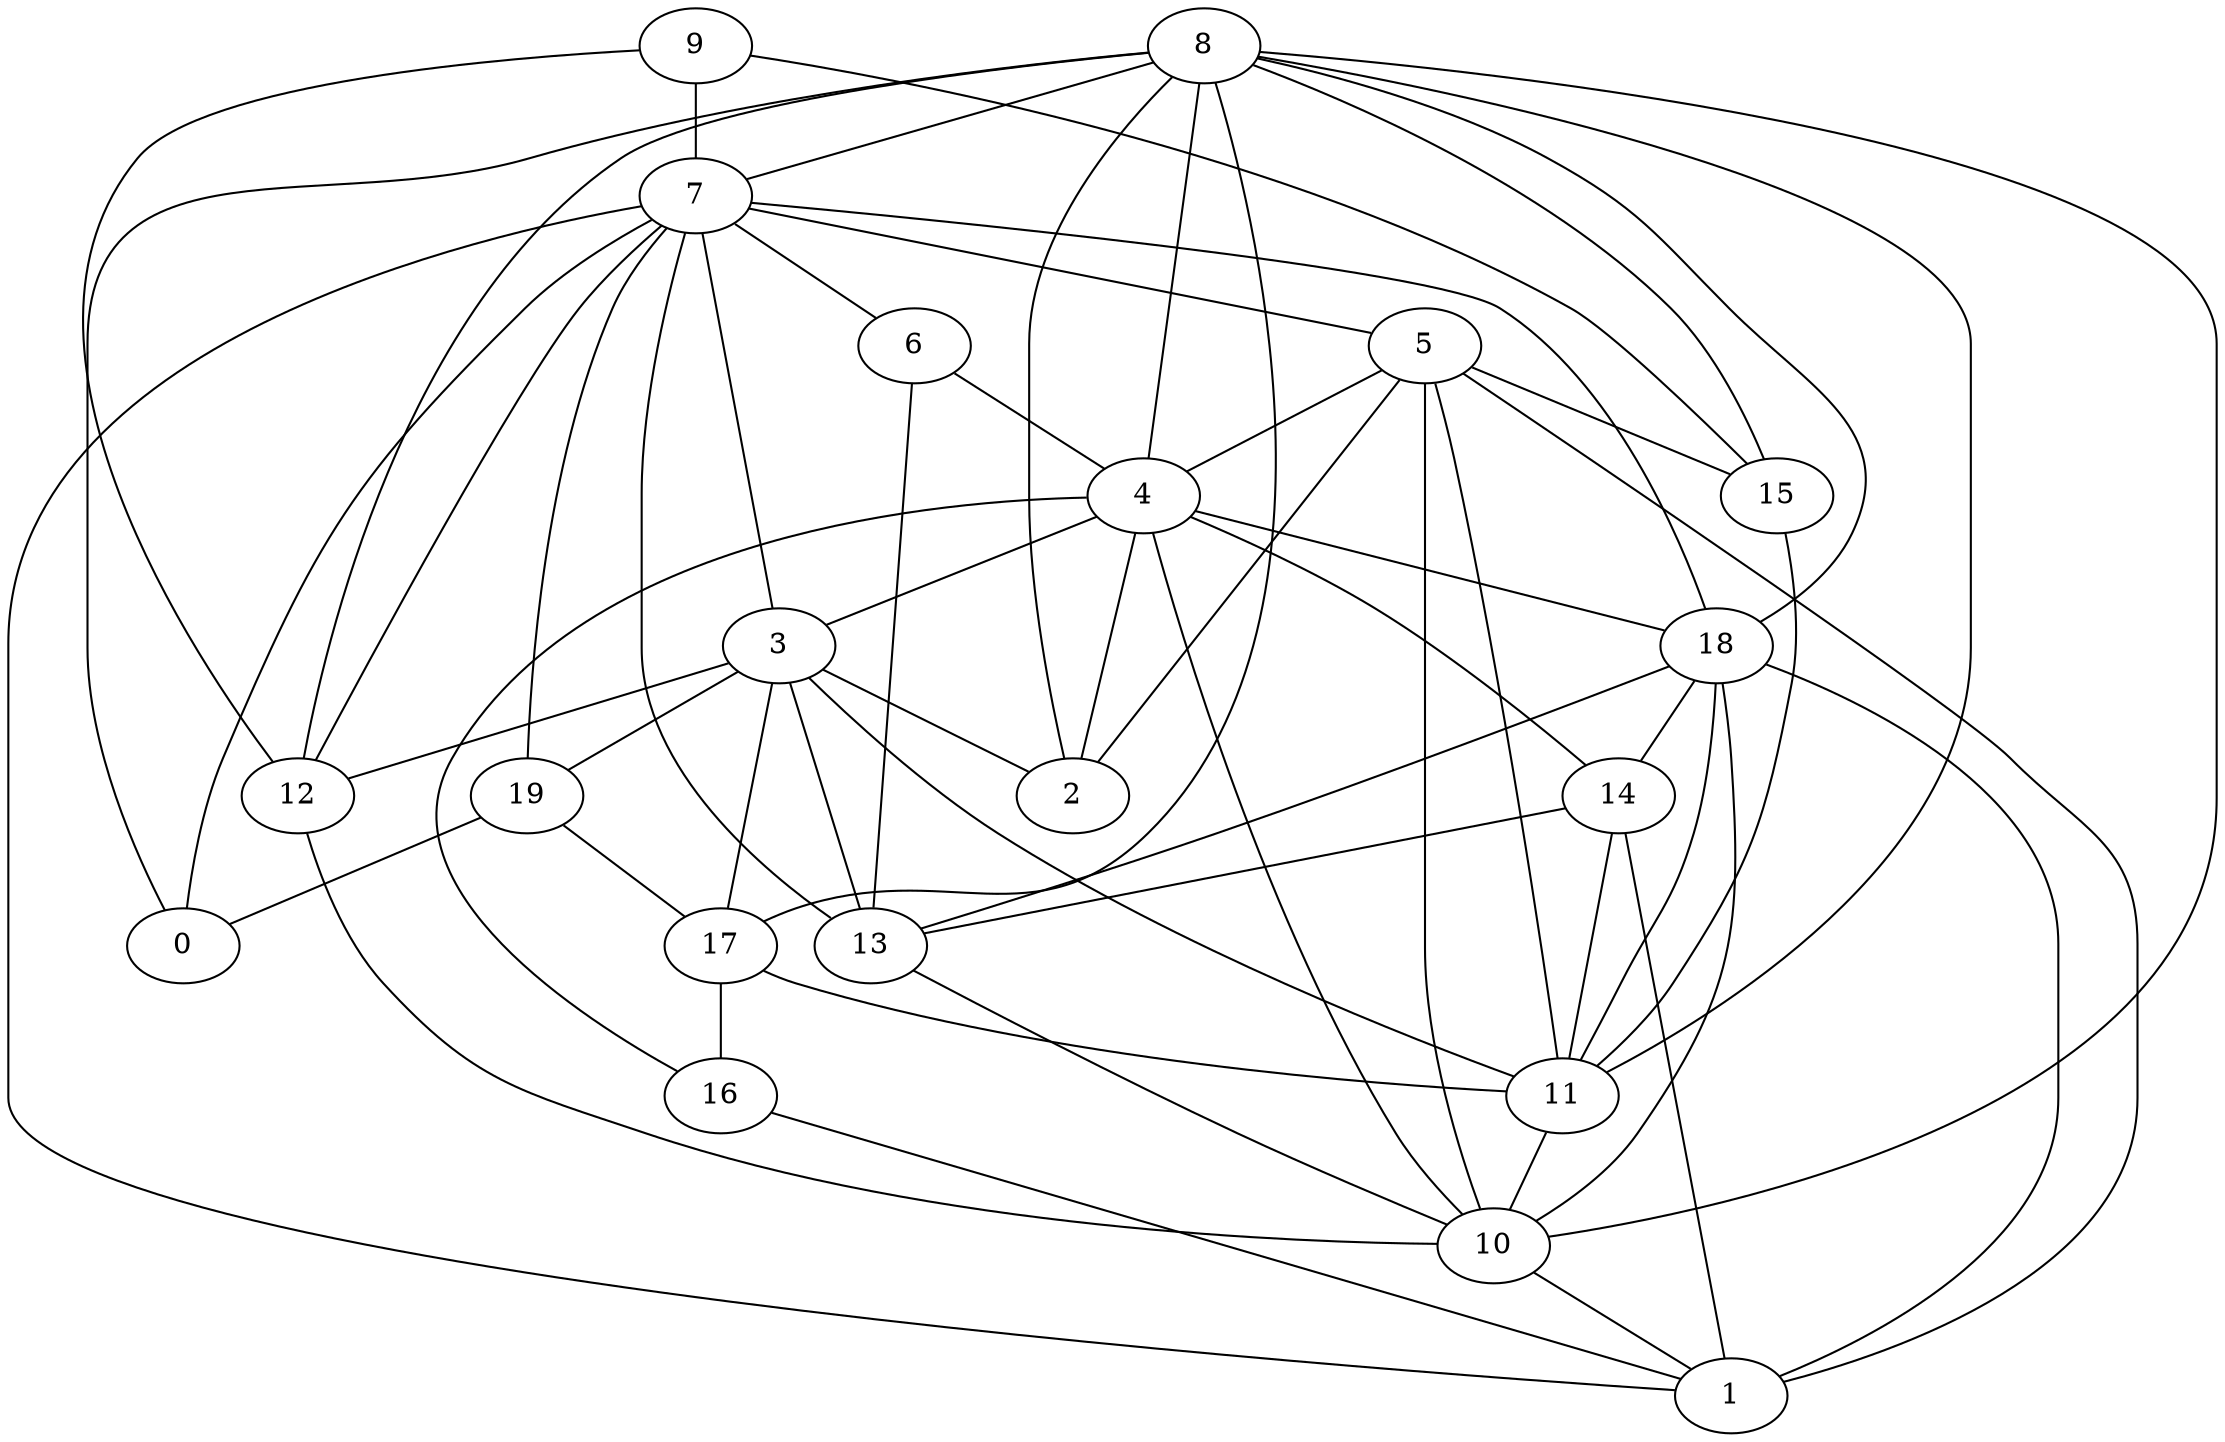 digraph GG_graph {

subgraph G_graph {
edge [color = black]
"15" -> "11" [dir = none]
"13" -> "10" [dir = none]
"5" -> "15" [dir = none]
"5" -> "10" [dir = none]
"12" -> "10" [dir = none]
"4" -> "14" [dir = none]
"4" -> "10" [dir = none]
"4" -> "3" [dir = none]
"4" -> "16" [dir = none]
"4" -> "2" [dir = none]
"17" -> "11" [dir = none]
"17" -> "16" [dir = none]
"7" -> "0" [dir = none]
"7" -> "13" [dir = none]
"7" -> "1" [dir = none]
"7" -> "3" [dir = none]
"7" -> "6" [dir = none]
"19" -> "17" [dir = none]
"19" -> "0" [dir = none]
"6" -> "4" [dir = none]
"9" -> "12" [dir = none]
"9" -> "15" [dir = none]
"10" -> "1" [dir = none]
"3" -> "12" [dir = none]
"3" -> "11" [dir = none]
"3" -> "13" [dir = none]
"3" -> "17" [dir = none]
"8" -> "4" [dir = none]
"8" -> "2" [dir = none]
"8" -> "17" [dir = none]
"8" -> "7" [dir = none]
"8" -> "15" [dir = none]
"8" -> "10" [dir = none]
"8" -> "0" [dir = none]
"8" -> "18" [dir = none]
"14" -> "1" [dir = none]
"18" -> "11" [dir = none]
"11" -> "10" [dir = none]
"7" -> "5" [dir = none]
"7" -> "12" [dir = none]
"18" -> "10" [dir = none]
"9" -> "7" [dir = none]
"7" -> "19" [dir = none]
"3" -> "2" [dir = none]
"18" -> "1" [dir = none]
"18" -> "13" [dir = none]
"14" -> "13" [dir = none]
"5" -> "2" [dir = none]
"8" -> "12" [dir = none]
"5" -> "4" [dir = none]
"16" -> "1" [dir = none]
"5" -> "1" [dir = none]
"7" -> "18" [dir = none]
"18" -> "14" [dir = none]
"3" -> "19" [dir = none]
"14" -> "11" [dir = none]
"5" -> "11" [dir = none]
"8" -> "11" [dir = none]
"4" -> "18" [dir = none]
"6" -> "13" [dir = none]
}

}
